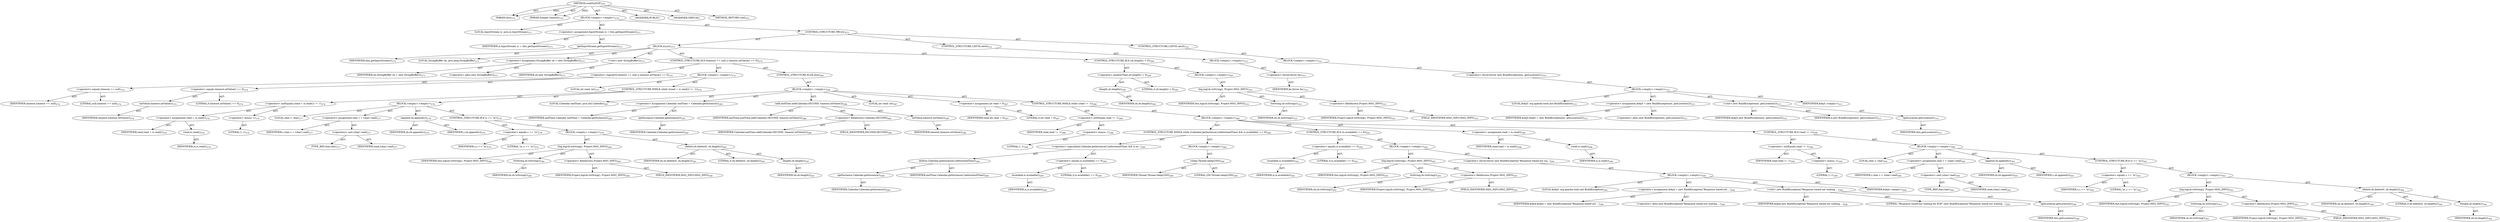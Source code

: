 digraph "waitForEOF" {  
"111669149710" [label = <(METHOD,waitForEOF)<SUB>270</SUB>> ]
"115964117003" [label = <(PARAM,this)<SUB>270</SUB>> ]
"115964117033" [label = <(PARAM,Integer timeout)<SUB>270</SUB>> ]
"25769803807" [label = <(BLOCK,&lt;empty&gt;,&lt;empty&gt;)<SUB>270</SUB>> ]
"94489280520" [label = <(LOCAL,InputStream is: java.io.InputStream)<SUB>271</SUB>> ]
"30064771173" [label = <(&lt;operator&gt;.assignment,InputStream is = this.getInputStream())<SUB>271</SUB>> ]
"68719476837" [label = <(IDENTIFIER,is,InputStream is = this.getInputStream())<SUB>271</SUB>> ]
"30064771174" [label = <(getInputStream,getInputStream())<SUB>271</SUB>> ]
"68719476753" [label = <(IDENTIFIER,this,getInputStream())<SUB>271</SUB>> ]
"47244640269" [label = <(CONTROL_STRUCTURE,TRY,try)<SUB>272</SUB>> ]
"25769803808" [label = <(BLOCK,try,try)<SUB>272</SUB>> ]
"94489280521" [label = <(LOCAL,StringBuffer sb: java.lang.StringBuffer)<SUB>273</SUB>> ]
"30064771175" [label = <(&lt;operator&gt;.assignment,StringBuffer sb = new StringBuffer())<SUB>273</SUB>> ]
"68719476838" [label = <(IDENTIFIER,sb,StringBuffer sb = new StringBuffer())<SUB>273</SUB>> ]
"30064771176" [label = <(&lt;operator&gt;.alloc,new StringBuffer())<SUB>273</SUB>> ]
"30064771177" [label = <(&lt;init&gt;,new StringBuffer())<SUB>273</SUB>> ]
"68719476839" [label = <(IDENTIFIER,sb,new StringBuffer())<SUB>273</SUB>> ]
"47244640270" [label = <(CONTROL_STRUCTURE,IF,if (timeout == null || timeout.intValue() == 0))<SUB>274</SUB>> ]
"30064771178" [label = <(&lt;operator&gt;.logicalOr,timeout == null || timeout.intValue() == 0)<SUB>274</SUB>> ]
"30064771179" [label = <(&lt;operator&gt;.equals,timeout == null)<SUB>274</SUB>> ]
"68719476840" [label = <(IDENTIFIER,timeout,timeout == null)<SUB>274</SUB>> ]
"90194313232" [label = <(LITERAL,null,timeout == null)<SUB>274</SUB>> ]
"30064771180" [label = <(&lt;operator&gt;.equals,timeout.intValue() == 0)<SUB>274</SUB>> ]
"30064771181" [label = <(intValue,timeout.intValue())<SUB>274</SUB>> ]
"68719476841" [label = <(IDENTIFIER,timeout,timeout.intValue())<SUB>274</SUB>> ]
"90194313233" [label = <(LITERAL,0,timeout.intValue() == 0)<SUB>274</SUB>> ]
"25769803809" [label = <(BLOCK,&lt;empty&gt;,&lt;empty&gt;)<SUB>274</SUB>> ]
"94489280522" [label = <(LOCAL,int read: int)<SUB>275</SUB>> ]
"47244640271" [label = <(CONTROL_STRUCTURE,WHILE,while ((read = is.read()) != -1))<SUB>276</SUB>> ]
"30064771182" [label = <(&lt;operator&gt;.notEquals,(read = is.read()) != -1)<SUB>276</SUB>> ]
"30064771183" [label = <(&lt;operator&gt;.assignment,read = is.read())<SUB>276</SUB>> ]
"68719476842" [label = <(IDENTIFIER,read,read = is.read())<SUB>276</SUB>> ]
"30064771184" [label = <(read,is.read())<SUB>276</SUB>> ]
"68719476843" [label = <(IDENTIFIER,is,is.read())<SUB>276</SUB>> ]
"30064771185" [label = <(&lt;operator&gt;.minus,-1)<SUB>276</SUB>> ]
"90194313234" [label = <(LITERAL,1,-1)<SUB>276</SUB>> ]
"25769803810" [label = <(BLOCK,&lt;empty&gt;,&lt;empty&gt;)<SUB>276</SUB>> ]
"94489280523" [label = <(LOCAL,char c: char)<SUB>277</SUB>> ]
"30064771186" [label = <(&lt;operator&gt;.assignment,char c = (char) read)<SUB>277</SUB>> ]
"68719476844" [label = <(IDENTIFIER,c,char c = (char) read)<SUB>277</SUB>> ]
"30064771187" [label = <(&lt;operator&gt;.cast,(char) read)<SUB>277</SUB>> ]
"180388626434" [label = <(TYPE_REF,char,char)<SUB>277</SUB>> ]
"68719476845" [label = <(IDENTIFIER,read,(char) read)<SUB>277</SUB>> ]
"30064771188" [label = <(append,sb.append(c))<SUB>278</SUB>> ]
"68719476846" [label = <(IDENTIFIER,sb,sb.append(c))<SUB>278</SUB>> ]
"68719476847" [label = <(IDENTIFIER,c,sb.append(c))<SUB>278</SUB>> ]
"47244640272" [label = <(CONTROL_STRUCTURE,IF,if (c == '\n'))<SUB>279</SUB>> ]
"30064771189" [label = <(&lt;operator&gt;.equals,c == '\n')<SUB>279</SUB>> ]
"68719476848" [label = <(IDENTIFIER,c,c == '\n')<SUB>279</SUB>> ]
"90194313235" [label = <(LITERAL,'\n',c == '\n')<SUB>279</SUB>> ]
"25769803811" [label = <(BLOCK,&lt;empty&gt;,&lt;empty&gt;)<SUB>279</SUB>> ]
"30064771190" [label = <(log,log(sb.toString(), Project.MSG_INFO))<SUB>280</SUB>> ]
"68719476754" [label = <(IDENTIFIER,this,log(sb.toString(), Project.MSG_INFO))<SUB>280</SUB>> ]
"30064771191" [label = <(toString,sb.toString())<SUB>280</SUB>> ]
"68719476849" [label = <(IDENTIFIER,sb,sb.toString())<SUB>280</SUB>> ]
"30064771192" [label = <(&lt;operator&gt;.fieldAccess,Project.MSG_INFO)<SUB>280</SUB>> ]
"68719476850" [label = <(IDENTIFIER,Project,log(sb.toString(), Project.MSG_INFO))<SUB>280</SUB>> ]
"55834574866" [label = <(FIELD_IDENTIFIER,MSG_INFO,MSG_INFO)<SUB>280</SUB>> ]
"30064771193" [label = <(delete,sb.delete(0, sb.length()))<SUB>281</SUB>> ]
"68719476851" [label = <(IDENTIFIER,sb,sb.delete(0, sb.length()))<SUB>281</SUB>> ]
"90194313236" [label = <(LITERAL,0,sb.delete(0, sb.length()))<SUB>281</SUB>> ]
"30064771194" [label = <(length,sb.length())<SUB>281</SUB>> ]
"68719476852" [label = <(IDENTIFIER,sb,sb.length())<SUB>281</SUB>> ]
"47244640273" [label = <(CONTROL_STRUCTURE,ELSE,else)<SUB>284</SUB>> ]
"25769803812" [label = <(BLOCK,&lt;empty&gt;,&lt;empty&gt;)<SUB>284</SUB>> ]
"94489280524" [label = <(LOCAL,Calendar endTime: java.util.Calendar)<SUB>285</SUB>> ]
"30064771195" [label = <(&lt;operator&gt;.assignment,Calendar endTime = Calendar.getInstance())<SUB>285</SUB>> ]
"68719476853" [label = <(IDENTIFIER,endTime,Calendar endTime = Calendar.getInstance())<SUB>285</SUB>> ]
"30064771196" [label = <(getInstance,Calendar.getInstance())<SUB>285</SUB>> ]
"68719476854" [label = <(IDENTIFIER,Calendar,Calendar.getInstance())<SUB>285</SUB>> ]
"30064771197" [label = <(add,endTime.add(Calendar.SECOND, timeout.intValue()))<SUB>286</SUB>> ]
"68719476855" [label = <(IDENTIFIER,endTime,endTime.add(Calendar.SECOND, timeout.intValue()))<SUB>286</SUB>> ]
"30064771198" [label = <(&lt;operator&gt;.fieldAccess,Calendar.SECOND)<SUB>286</SUB>> ]
"68719476856" [label = <(IDENTIFIER,Calendar,endTime.add(Calendar.SECOND, timeout.intValue()))<SUB>286</SUB>> ]
"55834574867" [label = <(FIELD_IDENTIFIER,SECOND,SECOND)<SUB>286</SUB>> ]
"30064771199" [label = <(intValue,timeout.intValue())<SUB>286</SUB>> ]
"68719476857" [label = <(IDENTIFIER,timeout,timeout.intValue())<SUB>286</SUB>> ]
"94489280525" [label = <(LOCAL,int read: int)<SUB>287</SUB>> ]
"30064771200" [label = <(&lt;operator&gt;.assignment,int read = 0)<SUB>287</SUB>> ]
"68719476858" [label = <(IDENTIFIER,read,int read = 0)<SUB>287</SUB>> ]
"90194313237" [label = <(LITERAL,0,int read = 0)<SUB>287</SUB>> ]
"47244640274" [label = <(CONTROL_STRUCTURE,WHILE,while (read != -1))<SUB>288</SUB>> ]
"30064771201" [label = <(&lt;operator&gt;.notEquals,read != -1)<SUB>288</SUB>> ]
"68719476859" [label = <(IDENTIFIER,read,read != -1)<SUB>288</SUB>> ]
"30064771202" [label = <(&lt;operator&gt;.minus,-1)<SUB>288</SUB>> ]
"90194313238" [label = <(LITERAL,1,-1)<SUB>288</SUB>> ]
"25769803813" [label = <(BLOCK,&lt;empty&gt;,&lt;empty&gt;)<SUB>288</SUB>> ]
"47244640275" [label = <(CONTROL_STRUCTURE,WHILE,while (Calendar.getInstance().before(endTime) &amp;&amp; is.available() == 0))<SUB>289</SUB>> ]
"30064771203" [label = <(&lt;operator&gt;.logicalAnd,Calendar.getInstance().before(endTime) &amp;&amp; is.av...)<SUB>289</SUB>> ]
"30064771204" [label = <(before,Calendar.getInstance().before(endTime))<SUB>289</SUB>> ]
"30064771205" [label = <(getInstance,Calendar.getInstance())<SUB>289</SUB>> ]
"68719476860" [label = <(IDENTIFIER,Calendar,Calendar.getInstance())<SUB>289</SUB>> ]
"68719476861" [label = <(IDENTIFIER,endTime,Calendar.getInstance().before(endTime))<SUB>289</SUB>> ]
"30064771206" [label = <(&lt;operator&gt;.equals,is.available() == 0)<SUB>289</SUB>> ]
"30064771207" [label = <(available,is.available())<SUB>289</SUB>> ]
"68719476862" [label = <(IDENTIFIER,is,is.available())<SUB>289</SUB>> ]
"90194313239" [label = <(LITERAL,0,is.available() == 0)<SUB>289</SUB>> ]
"25769803814" [label = <(BLOCK,&lt;empty&gt;,&lt;empty&gt;)<SUB>289</SUB>> ]
"30064771208" [label = <(sleep,Thread.sleep(250))<SUB>290</SUB>> ]
"68719476863" [label = <(IDENTIFIER,Thread,Thread.sleep(250))<SUB>290</SUB>> ]
"90194313240" [label = <(LITERAL,250,Thread.sleep(250))<SUB>290</SUB>> ]
"47244640276" [label = <(CONTROL_STRUCTURE,IF,if (is.available() == 0))<SUB>292</SUB>> ]
"30064771209" [label = <(&lt;operator&gt;.equals,is.available() == 0)<SUB>292</SUB>> ]
"30064771210" [label = <(available,is.available())<SUB>292</SUB>> ]
"68719476864" [label = <(IDENTIFIER,is,is.available())<SUB>292</SUB>> ]
"90194313241" [label = <(LITERAL,0,is.available() == 0)<SUB>292</SUB>> ]
"25769803815" [label = <(BLOCK,&lt;empty&gt;,&lt;empty&gt;)<SUB>292</SUB>> ]
"30064771211" [label = <(log,log(sb.toString(), Project.MSG_INFO))<SUB>293</SUB>> ]
"68719476755" [label = <(IDENTIFIER,this,log(sb.toString(), Project.MSG_INFO))<SUB>293</SUB>> ]
"30064771212" [label = <(toString,sb.toString())<SUB>293</SUB>> ]
"68719476865" [label = <(IDENTIFIER,sb,sb.toString())<SUB>293</SUB>> ]
"30064771213" [label = <(&lt;operator&gt;.fieldAccess,Project.MSG_INFO)<SUB>293</SUB>> ]
"68719476866" [label = <(IDENTIFIER,Project,log(sb.toString(), Project.MSG_INFO))<SUB>293</SUB>> ]
"55834574868" [label = <(FIELD_IDENTIFIER,MSG_INFO,MSG_INFO)<SUB>293</SUB>> ]
"30064771214" [label = <(&lt;operator&gt;.throw,throw new BuildException(&quot;Response timed-out wa...)<SUB>294</SUB>> ]
"25769803816" [label = <(BLOCK,&lt;empty&gt;,&lt;empty&gt;)<SUB>294</SUB>> ]
"94489280526" [label = <(LOCAL,$obj4: org.apache.tools.ant.BuildException)<SUB>294</SUB>> ]
"30064771215" [label = <(&lt;operator&gt;.assignment,$obj4 = new BuildException(&quot;Response timed-out ...)<SUB>294</SUB>> ]
"68719476867" [label = <(IDENTIFIER,$obj4,$obj4 = new BuildException(&quot;Response timed-out ...)<SUB>294</SUB>> ]
"30064771216" [label = <(&lt;operator&gt;.alloc,new BuildException(&quot;Response timed-out waiting ...)<SUB>294</SUB>> ]
"30064771217" [label = <(&lt;init&gt;,new BuildException(&quot;Response timed-out waiting ...)<SUB>294</SUB>> ]
"68719476868" [label = <(IDENTIFIER,$obj4,new BuildException(&quot;Response timed-out waiting ...)<SUB>294</SUB>> ]
"90194313242" [label = <(LITERAL,&quot;Response timed-out waiting for EOF&quot;,new BuildException(&quot;Response timed-out waiting ...)<SUB>295</SUB>> ]
"30064771218" [label = <(getLocation,getLocation())<SUB>296</SUB>> ]
"68719476756" [label = <(IDENTIFIER,this,getLocation())<SUB>296</SUB>> ]
"68719476869" [label = <(IDENTIFIER,$obj4,&lt;empty&gt;)<SUB>294</SUB>> ]
"30064771219" [label = <(&lt;operator&gt;.assignment,read = is.read())<SUB>298</SUB>> ]
"68719476870" [label = <(IDENTIFIER,read,read = is.read())<SUB>298</SUB>> ]
"30064771220" [label = <(read,is.read())<SUB>298</SUB>> ]
"68719476871" [label = <(IDENTIFIER,is,is.read())<SUB>298</SUB>> ]
"47244640277" [label = <(CONTROL_STRUCTURE,IF,if (read != -1))<SUB>299</SUB>> ]
"30064771221" [label = <(&lt;operator&gt;.notEquals,read != -1)<SUB>299</SUB>> ]
"68719476872" [label = <(IDENTIFIER,read,read != -1)<SUB>299</SUB>> ]
"30064771222" [label = <(&lt;operator&gt;.minus,-1)<SUB>299</SUB>> ]
"90194313243" [label = <(LITERAL,1,-1)<SUB>299</SUB>> ]
"25769803817" [label = <(BLOCK,&lt;empty&gt;,&lt;empty&gt;)<SUB>299</SUB>> ]
"94489280527" [label = <(LOCAL,char c: char)<SUB>300</SUB>> ]
"30064771223" [label = <(&lt;operator&gt;.assignment,char c = (char) read)<SUB>300</SUB>> ]
"68719476873" [label = <(IDENTIFIER,c,char c = (char) read)<SUB>300</SUB>> ]
"30064771224" [label = <(&lt;operator&gt;.cast,(char) read)<SUB>300</SUB>> ]
"180388626435" [label = <(TYPE_REF,char,char)<SUB>300</SUB>> ]
"68719476874" [label = <(IDENTIFIER,read,(char) read)<SUB>300</SUB>> ]
"30064771225" [label = <(append,sb.append(c))<SUB>301</SUB>> ]
"68719476875" [label = <(IDENTIFIER,sb,sb.append(c))<SUB>301</SUB>> ]
"68719476876" [label = <(IDENTIFIER,c,sb.append(c))<SUB>301</SUB>> ]
"47244640278" [label = <(CONTROL_STRUCTURE,IF,if (c == '\n'))<SUB>302</SUB>> ]
"30064771226" [label = <(&lt;operator&gt;.equals,c == '\n')<SUB>302</SUB>> ]
"68719476877" [label = <(IDENTIFIER,c,c == '\n')<SUB>302</SUB>> ]
"90194313244" [label = <(LITERAL,'\n',c == '\n')<SUB>302</SUB>> ]
"25769803818" [label = <(BLOCK,&lt;empty&gt;,&lt;empty&gt;)<SUB>302</SUB>> ]
"30064771227" [label = <(log,log(sb.toString(), Project.MSG_INFO))<SUB>303</SUB>> ]
"68719476757" [label = <(IDENTIFIER,this,log(sb.toString(), Project.MSG_INFO))<SUB>303</SUB>> ]
"30064771228" [label = <(toString,sb.toString())<SUB>303</SUB>> ]
"68719476878" [label = <(IDENTIFIER,sb,sb.toString())<SUB>303</SUB>> ]
"30064771229" [label = <(&lt;operator&gt;.fieldAccess,Project.MSG_INFO)<SUB>303</SUB>> ]
"68719476879" [label = <(IDENTIFIER,Project,log(sb.toString(), Project.MSG_INFO))<SUB>303</SUB>> ]
"55834574869" [label = <(FIELD_IDENTIFIER,MSG_INFO,MSG_INFO)<SUB>303</SUB>> ]
"30064771230" [label = <(delete,sb.delete(0, sb.length()))<SUB>304</SUB>> ]
"68719476880" [label = <(IDENTIFIER,sb,sb.delete(0, sb.length()))<SUB>304</SUB>> ]
"90194313245" [label = <(LITERAL,0,sb.delete(0, sb.length()))<SUB>304</SUB>> ]
"30064771231" [label = <(length,sb.length())<SUB>304</SUB>> ]
"68719476881" [label = <(IDENTIFIER,sb,sb.length())<SUB>304</SUB>> ]
"47244640279" [label = <(CONTROL_STRUCTURE,IF,if (sb.length() &gt; 0))<SUB>309</SUB>> ]
"30064771232" [label = <(&lt;operator&gt;.greaterThan,sb.length() &gt; 0)<SUB>309</SUB>> ]
"30064771233" [label = <(length,sb.length())<SUB>309</SUB>> ]
"68719476882" [label = <(IDENTIFIER,sb,sb.length())<SUB>309</SUB>> ]
"90194313246" [label = <(LITERAL,0,sb.length() &gt; 0)<SUB>309</SUB>> ]
"25769803819" [label = <(BLOCK,&lt;empty&gt;,&lt;empty&gt;)<SUB>309</SUB>> ]
"30064771234" [label = <(log,log(sb.toString(), Project.MSG_INFO))<SUB>310</SUB>> ]
"68719476758" [label = <(IDENTIFIER,this,log(sb.toString(), Project.MSG_INFO))<SUB>310</SUB>> ]
"30064771235" [label = <(toString,sb.toString())<SUB>310</SUB>> ]
"68719476883" [label = <(IDENTIFIER,sb,sb.toString())<SUB>310</SUB>> ]
"30064771236" [label = <(&lt;operator&gt;.fieldAccess,Project.MSG_INFO)<SUB>310</SUB>> ]
"68719476884" [label = <(IDENTIFIER,Project,log(sb.toString(), Project.MSG_INFO))<SUB>310</SUB>> ]
"55834574870" [label = <(FIELD_IDENTIFIER,MSG_INFO,MSG_INFO)<SUB>310</SUB>> ]
"47244640280" [label = <(CONTROL_STRUCTURE,CATCH,catch)<SUB>312</SUB>> ]
"25769803820" [label = <(BLOCK,&lt;empty&gt;,&lt;empty&gt;)<SUB>312</SUB>> ]
"30064771237" [label = <(&lt;operator&gt;.throw,throw be;)<SUB>313</SUB>> ]
"68719476885" [label = <(IDENTIFIER,be,throw be;)<SUB>313</SUB>> ]
"47244640281" [label = <(CONTROL_STRUCTURE,CATCH,catch)<SUB>314</SUB>> ]
"25769803821" [label = <(BLOCK,&lt;empty&gt;,&lt;empty&gt;)<SUB>314</SUB>> ]
"30064771238" [label = <(&lt;operator&gt;.throw,throw new BuildException(e, getLocation());)<SUB>315</SUB>> ]
"25769803822" [label = <(BLOCK,&lt;empty&gt;,&lt;empty&gt;)<SUB>315</SUB>> ]
"94489280528" [label = <(LOCAL,$obj5: org.apache.tools.ant.BuildException)<SUB>315</SUB>> ]
"30064771239" [label = <(&lt;operator&gt;.assignment,$obj5 = new BuildException(e, getLocation()))<SUB>315</SUB>> ]
"68719476886" [label = <(IDENTIFIER,$obj5,$obj5 = new BuildException(e, getLocation()))<SUB>315</SUB>> ]
"30064771240" [label = <(&lt;operator&gt;.alloc,new BuildException(e, getLocation()))<SUB>315</SUB>> ]
"30064771241" [label = <(&lt;init&gt;,new BuildException(e, getLocation()))<SUB>315</SUB>> ]
"68719476887" [label = <(IDENTIFIER,$obj5,new BuildException(e, getLocation()))<SUB>315</SUB>> ]
"68719476888" [label = <(IDENTIFIER,e,new BuildException(e, getLocation()))<SUB>315</SUB>> ]
"30064771242" [label = <(getLocation,getLocation())<SUB>315</SUB>> ]
"68719476759" [label = <(IDENTIFIER,this,getLocation())<SUB>315</SUB>> ]
"68719476889" [label = <(IDENTIFIER,$obj5,&lt;empty&gt;)<SUB>315</SUB>> ]
"133143986219" [label = <(MODIFIER,PUBLIC)> ]
"133143986220" [label = <(MODIFIER,VIRTUAL)> ]
"128849018894" [label = <(METHOD_RETURN,void)<SUB>270</SUB>> ]
  "111669149710" -> "115964117003"  [ label = "AST: "] 
  "111669149710" -> "115964117033"  [ label = "AST: "] 
  "111669149710" -> "25769803807"  [ label = "AST: "] 
  "111669149710" -> "133143986219"  [ label = "AST: "] 
  "111669149710" -> "133143986220"  [ label = "AST: "] 
  "111669149710" -> "128849018894"  [ label = "AST: "] 
  "25769803807" -> "94489280520"  [ label = "AST: "] 
  "25769803807" -> "30064771173"  [ label = "AST: "] 
  "25769803807" -> "47244640269"  [ label = "AST: "] 
  "30064771173" -> "68719476837"  [ label = "AST: "] 
  "30064771173" -> "30064771174"  [ label = "AST: "] 
  "30064771174" -> "68719476753"  [ label = "AST: "] 
  "47244640269" -> "25769803808"  [ label = "AST: "] 
  "47244640269" -> "47244640280"  [ label = "AST: "] 
  "47244640269" -> "47244640281"  [ label = "AST: "] 
  "25769803808" -> "94489280521"  [ label = "AST: "] 
  "25769803808" -> "30064771175"  [ label = "AST: "] 
  "25769803808" -> "30064771177"  [ label = "AST: "] 
  "25769803808" -> "47244640270"  [ label = "AST: "] 
  "25769803808" -> "47244640279"  [ label = "AST: "] 
  "30064771175" -> "68719476838"  [ label = "AST: "] 
  "30064771175" -> "30064771176"  [ label = "AST: "] 
  "30064771177" -> "68719476839"  [ label = "AST: "] 
  "47244640270" -> "30064771178"  [ label = "AST: "] 
  "47244640270" -> "25769803809"  [ label = "AST: "] 
  "47244640270" -> "47244640273"  [ label = "AST: "] 
  "30064771178" -> "30064771179"  [ label = "AST: "] 
  "30064771178" -> "30064771180"  [ label = "AST: "] 
  "30064771179" -> "68719476840"  [ label = "AST: "] 
  "30064771179" -> "90194313232"  [ label = "AST: "] 
  "30064771180" -> "30064771181"  [ label = "AST: "] 
  "30064771180" -> "90194313233"  [ label = "AST: "] 
  "30064771181" -> "68719476841"  [ label = "AST: "] 
  "25769803809" -> "94489280522"  [ label = "AST: "] 
  "25769803809" -> "47244640271"  [ label = "AST: "] 
  "47244640271" -> "30064771182"  [ label = "AST: "] 
  "47244640271" -> "25769803810"  [ label = "AST: "] 
  "30064771182" -> "30064771183"  [ label = "AST: "] 
  "30064771182" -> "30064771185"  [ label = "AST: "] 
  "30064771183" -> "68719476842"  [ label = "AST: "] 
  "30064771183" -> "30064771184"  [ label = "AST: "] 
  "30064771184" -> "68719476843"  [ label = "AST: "] 
  "30064771185" -> "90194313234"  [ label = "AST: "] 
  "25769803810" -> "94489280523"  [ label = "AST: "] 
  "25769803810" -> "30064771186"  [ label = "AST: "] 
  "25769803810" -> "30064771188"  [ label = "AST: "] 
  "25769803810" -> "47244640272"  [ label = "AST: "] 
  "30064771186" -> "68719476844"  [ label = "AST: "] 
  "30064771186" -> "30064771187"  [ label = "AST: "] 
  "30064771187" -> "180388626434"  [ label = "AST: "] 
  "30064771187" -> "68719476845"  [ label = "AST: "] 
  "30064771188" -> "68719476846"  [ label = "AST: "] 
  "30064771188" -> "68719476847"  [ label = "AST: "] 
  "47244640272" -> "30064771189"  [ label = "AST: "] 
  "47244640272" -> "25769803811"  [ label = "AST: "] 
  "30064771189" -> "68719476848"  [ label = "AST: "] 
  "30064771189" -> "90194313235"  [ label = "AST: "] 
  "25769803811" -> "30064771190"  [ label = "AST: "] 
  "25769803811" -> "30064771193"  [ label = "AST: "] 
  "30064771190" -> "68719476754"  [ label = "AST: "] 
  "30064771190" -> "30064771191"  [ label = "AST: "] 
  "30064771190" -> "30064771192"  [ label = "AST: "] 
  "30064771191" -> "68719476849"  [ label = "AST: "] 
  "30064771192" -> "68719476850"  [ label = "AST: "] 
  "30064771192" -> "55834574866"  [ label = "AST: "] 
  "30064771193" -> "68719476851"  [ label = "AST: "] 
  "30064771193" -> "90194313236"  [ label = "AST: "] 
  "30064771193" -> "30064771194"  [ label = "AST: "] 
  "30064771194" -> "68719476852"  [ label = "AST: "] 
  "47244640273" -> "25769803812"  [ label = "AST: "] 
  "25769803812" -> "94489280524"  [ label = "AST: "] 
  "25769803812" -> "30064771195"  [ label = "AST: "] 
  "25769803812" -> "30064771197"  [ label = "AST: "] 
  "25769803812" -> "94489280525"  [ label = "AST: "] 
  "25769803812" -> "30064771200"  [ label = "AST: "] 
  "25769803812" -> "47244640274"  [ label = "AST: "] 
  "30064771195" -> "68719476853"  [ label = "AST: "] 
  "30064771195" -> "30064771196"  [ label = "AST: "] 
  "30064771196" -> "68719476854"  [ label = "AST: "] 
  "30064771197" -> "68719476855"  [ label = "AST: "] 
  "30064771197" -> "30064771198"  [ label = "AST: "] 
  "30064771197" -> "30064771199"  [ label = "AST: "] 
  "30064771198" -> "68719476856"  [ label = "AST: "] 
  "30064771198" -> "55834574867"  [ label = "AST: "] 
  "30064771199" -> "68719476857"  [ label = "AST: "] 
  "30064771200" -> "68719476858"  [ label = "AST: "] 
  "30064771200" -> "90194313237"  [ label = "AST: "] 
  "47244640274" -> "30064771201"  [ label = "AST: "] 
  "47244640274" -> "25769803813"  [ label = "AST: "] 
  "30064771201" -> "68719476859"  [ label = "AST: "] 
  "30064771201" -> "30064771202"  [ label = "AST: "] 
  "30064771202" -> "90194313238"  [ label = "AST: "] 
  "25769803813" -> "47244640275"  [ label = "AST: "] 
  "25769803813" -> "47244640276"  [ label = "AST: "] 
  "25769803813" -> "30064771219"  [ label = "AST: "] 
  "25769803813" -> "47244640277"  [ label = "AST: "] 
  "47244640275" -> "30064771203"  [ label = "AST: "] 
  "47244640275" -> "25769803814"  [ label = "AST: "] 
  "30064771203" -> "30064771204"  [ label = "AST: "] 
  "30064771203" -> "30064771206"  [ label = "AST: "] 
  "30064771204" -> "30064771205"  [ label = "AST: "] 
  "30064771204" -> "68719476861"  [ label = "AST: "] 
  "30064771205" -> "68719476860"  [ label = "AST: "] 
  "30064771206" -> "30064771207"  [ label = "AST: "] 
  "30064771206" -> "90194313239"  [ label = "AST: "] 
  "30064771207" -> "68719476862"  [ label = "AST: "] 
  "25769803814" -> "30064771208"  [ label = "AST: "] 
  "30064771208" -> "68719476863"  [ label = "AST: "] 
  "30064771208" -> "90194313240"  [ label = "AST: "] 
  "47244640276" -> "30064771209"  [ label = "AST: "] 
  "47244640276" -> "25769803815"  [ label = "AST: "] 
  "30064771209" -> "30064771210"  [ label = "AST: "] 
  "30064771209" -> "90194313241"  [ label = "AST: "] 
  "30064771210" -> "68719476864"  [ label = "AST: "] 
  "25769803815" -> "30064771211"  [ label = "AST: "] 
  "25769803815" -> "30064771214"  [ label = "AST: "] 
  "30064771211" -> "68719476755"  [ label = "AST: "] 
  "30064771211" -> "30064771212"  [ label = "AST: "] 
  "30064771211" -> "30064771213"  [ label = "AST: "] 
  "30064771212" -> "68719476865"  [ label = "AST: "] 
  "30064771213" -> "68719476866"  [ label = "AST: "] 
  "30064771213" -> "55834574868"  [ label = "AST: "] 
  "30064771214" -> "25769803816"  [ label = "AST: "] 
  "25769803816" -> "94489280526"  [ label = "AST: "] 
  "25769803816" -> "30064771215"  [ label = "AST: "] 
  "25769803816" -> "30064771217"  [ label = "AST: "] 
  "25769803816" -> "68719476869"  [ label = "AST: "] 
  "30064771215" -> "68719476867"  [ label = "AST: "] 
  "30064771215" -> "30064771216"  [ label = "AST: "] 
  "30064771217" -> "68719476868"  [ label = "AST: "] 
  "30064771217" -> "90194313242"  [ label = "AST: "] 
  "30064771217" -> "30064771218"  [ label = "AST: "] 
  "30064771218" -> "68719476756"  [ label = "AST: "] 
  "30064771219" -> "68719476870"  [ label = "AST: "] 
  "30064771219" -> "30064771220"  [ label = "AST: "] 
  "30064771220" -> "68719476871"  [ label = "AST: "] 
  "47244640277" -> "30064771221"  [ label = "AST: "] 
  "47244640277" -> "25769803817"  [ label = "AST: "] 
  "30064771221" -> "68719476872"  [ label = "AST: "] 
  "30064771221" -> "30064771222"  [ label = "AST: "] 
  "30064771222" -> "90194313243"  [ label = "AST: "] 
  "25769803817" -> "94489280527"  [ label = "AST: "] 
  "25769803817" -> "30064771223"  [ label = "AST: "] 
  "25769803817" -> "30064771225"  [ label = "AST: "] 
  "25769803817" -> "47244640278"  [ label = "AST: "] 
  "30064771223" -> "68719476873"  [ label = "AST: "] 
  "30064771223" -> "30064771224"  [ label = "AST: "] 
  "30064771224" -> "180388626435"  [ label = "AST: "] 
  "30064771224" -> "68719476874"  [ label = "AST: "] 
  "30064771225" -> "68719476875"  [ label = "AST: "] 
  "30064771225" -> "68719476876"  [ label = "AST: "] 
  "47244640278" -> "30064771226"  [ label = "AST: "] 
  "47244640278" -> "25769803818"  [ label = "AST: "] 
  "30064771226" -> "68719476877"  [ label = "AST: "] 
  "30064771226" -> "90194313244"  [ label = "AST: "] 
  "25769803818" -> "30064771227"  [ label = "AST: "] 
  "25769803818" -> "30064771230"  [ label = "AST: "] 
  "30064771227" -> "68719476757"  [ label = "AST: "] 
  "30064771227" -> "30064771228"  [ label = "AST: "] 
  "30064771227" -> "30064771229"  [ label = "AST: "] 
  "30064771228" -> "68719476878"  [ label = "AST: "] 
  "30064771229" -> "68719476879"  [ label = "AST: "] 
  "30064771229" -> "55834574869"  [ label = "AST: "] 
  "30064771230" -> "68719476880"  [ label = "AST: "] 
  "30064771230" -> "90194313245"  [ label = "AST: "] 
  "30064771230" -> "30064771231"  [ label = "AST: "] 
  "30064771231" -> "68719476881"  [ label = "AST: "] 
  "47244640279" -> "30064771232"  [ label = "AST: "] 
  "47244640279" -> "25769803819"  [ label = "AST: "] 
  "30064771232" -> "30064771233"  [ label = "AST: "] 
  "30064771232" -> "90194313246"  [ label = "AST: "] 
  "30064771233" -> "68719476882"  [ label = "AST: "] 
  "25769803819" -> "30064771234"  [ label = "AST: "] 
  "30064771234" -> "68719476758"  [ label = "AST: "] 
  "30064771234" -> "30064771235"  [ label = "AST: "] 
  "30064771234" -> "30064771236"  [ label = "AST: "] 
  "30064771235" -> "68719476883"  [ label = "AST: "] 
  "30064771236" -> "68719476884"  [ label = "AST: "] 
  "30064771236" -> "55834574870"  [ label = "AST: "] 
  "47244640280" -> "25769803820"  [ label = "AST: "] 
  "25769803820" -> "30064771237"  [ label = "AST: "] 
  "30064771237" -> "68719476885"  [ label = "AST: "] 
  "47244640281" -> "25769803821"  [ label = "AST: "] 
  "25769803821" -> "30064771238"  [ label = "AST: "] 
  "30064771238" -> "25769803822"  [ label = "AST: "] 
  "25769803822" -> "94489280528"  [ label = "AST: "] 
  "25769803822" -> "30064771239"  [ label = "AST: "] 
  "25769803822" -> "30064771241"  [ label = "AST: "] 
  "25769803822" -> "68719476889"  [ label = "AST: "] 
  "30064771239" -> "68719476886"  [ label = "AST: "] 
  "30064771239" -> "30064771240"  [ label = "AST: "] 
  "30064771241" -> "68719476887"  [ label = "AST: "] 
  "30064771241" -> "68719476888"  [ label = "AST: "] 
  "30064771241" -> "30064771242"  [ label = "AST: "] 
  "30064771242" -> "68719476759"  [ label = "AST: "] 
  "111669149710" -> "115964117003"  [ label = "DDG: "] 
  "111669149710" -> "115964117033"  [ label = "DDG: "] 
}
